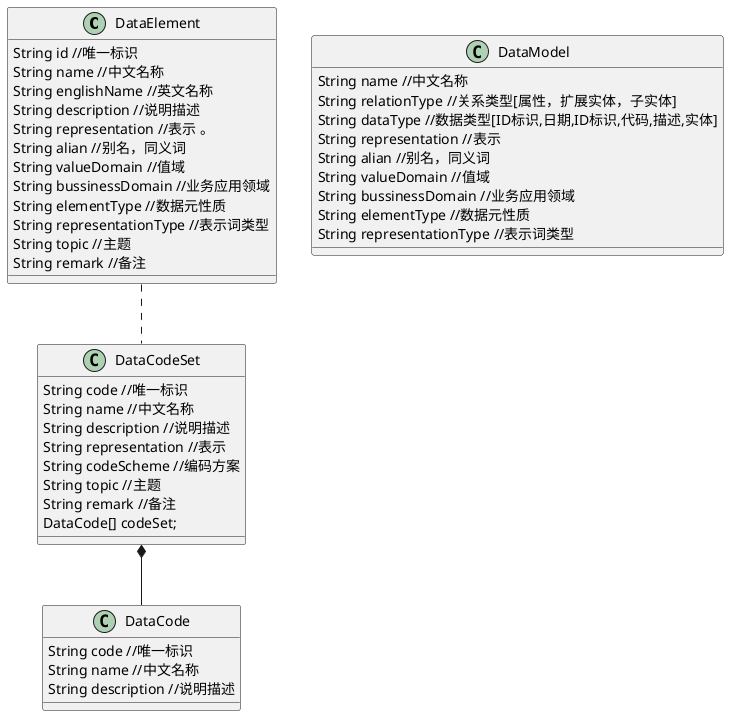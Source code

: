 @@startuml bussiness-data-model
/'用一组属性描述其定义、标识、表示和允许值的数据单元。'/
class DataElement{
    String id //唯一标识
    String name //中文名称
    String englishName //英文名称
    String description //说明描述
    String representation //表示 。
    String alian //别名，同义词
    String valueDomain //值域
    String bussinessDomain //业务应用领域
    String elementType //数据元性质
    String representationType //表示词类型
    String topic //主题
    String remark //备注
}
DataElement .. DataCodeSet
class DataCodeSet{
    String code //唯一标识
    String name //中文名称
    String description //说明描述
    String representation //表示 
    String codeScheme //编码方案
    String topic //主题
    String remark //备注
    DataCode[] codeSet;
}
class DataCode{
    String code //唯一标识
    String name //中文名称
    String description //说明描述
}
DataCodeSet *-- DataCode
class DataModel{
    String name //中文名称
    String relationType //关系类型[属性，扩展实体，子实体]
    String dataType //数据类型[ID标识,日期,ID标识,代码,描述,实体] 
    String representation //表示 
    String alian //别名，同义词
    String valueDomain //值域
    String bussinessDomain //业务应用领域
    String elementType //数据元性质
    String representationType //表示词类型
}
@@enduml